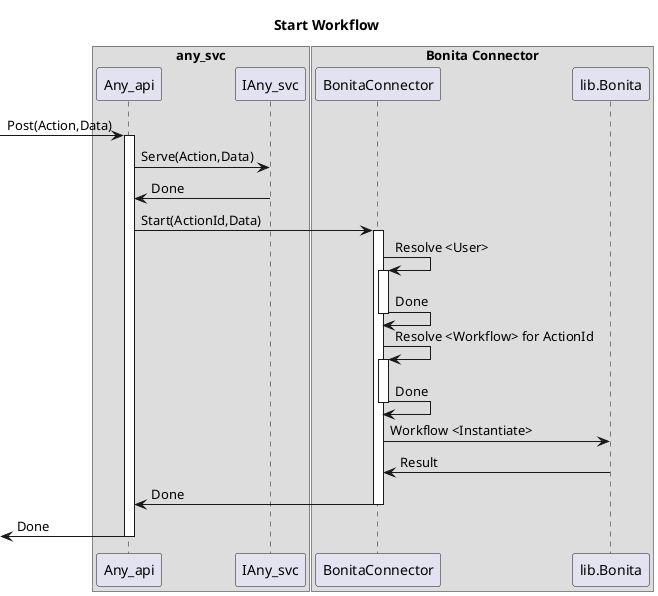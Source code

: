 @startuml

title Start Workflow

box "any_svc"

  participant "Any_api" as x
  participant "IAny_svc" as x_svc
end box

box "Bonita Connector"
  participant "BonitaConnector" as bonita_connector
  participant "lib.Bonita" as lib_bonita
end box

[-> x: Post(Action,Data)
activate x

  x -> x_svc: Serve(Action,Data)
  x_svc -> x: Done

  'Start Workflow
  x -> bonita_connector: Start(ActionId,Data)
  activate bonita_connector

    bonita_connector -> bonita_connector: Resolve <User>
    activate bonita_connector

    bonita_connector -> bonita_connector: Done
    deactivate bonita_connector

    bonita_connector -> bonita_connector: Resolve <Workflow> for ActionId
    activate bonita_connector

    bonita_connector -> bonita_connector: Done
    deactivate bonita_connector
   
    bonita_connector -> lib_bonita: Workflow <Instantiate>
    lib_bonita -> bonita_connector: Result

  bonita_connector -> x: Done
  deactivate bonita_connector

[<- x: Done
deactivate x

@enduml
